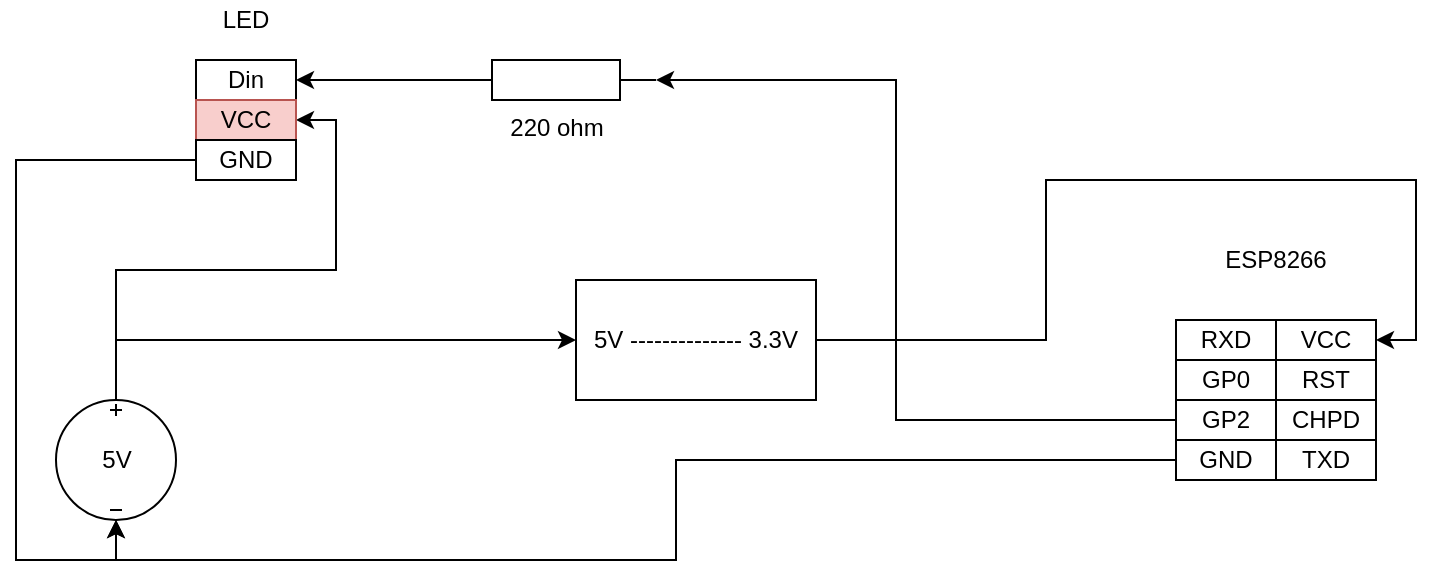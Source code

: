 <mxfile version="14.1.8" type="device"><diagram name="Page-1" id="7e0a89b8-554c-2b80-1dc8-d5c74ca68de4"><mxGraphModel dx="1086" dy="926" grid="1" gridSize="10" guides="1" tooltips="1" connect="1" arrows="1" fold="1" page="1" pageScale="1" pageWidth="1100" pageHeight="850" background="#ffffff" math="0" shadow="0"><root><mxCell id="0"/><mxCell id="1" parent="0"/><mxCell id="aFMw20uKDGOrWQaA6mVw-7" value="" style="edgeStyle=orthogonalEdgeStyle;rounded=0;orthogonalLoop=1;jettySize=auto;html=1;entryX=1;entryY=0.5;entryDx=0;entryDy=0;" parent="1" source="aFMw20uKDGOrWQaA6mVw-1" target="aFMw20uKDGOrWQaA6mVw-3" edge="1"><mxGeometry relative="1" as="geometry"/></mxCell><mxCell id="aFMw20uKDGOrWQaA6mVw-1" value="220 ohm" style="pointerEvents=1;verticalLabelPosition=bottom;shadow=0;dashed=0;align=center;html=1;verticalAlign=top;shape=mxgraph.electrical.resistors.resistor_1;" parent="1" vertex="1"><mxGeometry x="250" y="140" width="100" height="20" as="geometry"/></mxCell><mxCell id="aFMw20uKDGOrWQaA6mVw-10" style="edgeStyle=orthogonalEdgeStyle;rounded=0;orthogonalLoop=1;jettySize=auto;html=1;exitX=0.5;exitY=0;exitDx=0;exitDy=0;exitPerimeter=0;entryX=1;entryY=0.5;entryDx=0;entryDy=0;" parent="1" source="aFMw20uKDGOrWQaA6mVw-2" target="aFMw20uKDGOrWQaA6mVw-4" edge="1"><mxGeometry relative="1" as="geometry"/></mxCell><mxCell id="aFMw20uKDGOrWQaA6mVw-23" style="edgeStyle=orthogonalEdgeStyle;rounded=0;orthogonalLoop=1;jettySize=auto;html=1;exitX=0.5;exitY=0;exitDx=0;exitDy=0;exitPerimeter=0;" parent="1" source="aFMw20uKDGOrWQaA6mVw-2" target="aFMw20uKDGOrWQaA6mVw-22" edge="1"><mxGeometry relative="1" as="geometry"/></mxCell><mxCell id="aFMw20uKDGOrWQaA6mVw-2" value="5V" style="pointerEvents=1;verticalLabelPosition=middle;shadow=0;dashed=0;align=center;html=1;verticalAlign=middle;shape=mxgraph.electrical.signal_sources.dc_source_3;labelPosition=center;" parent="1" vertex="1"><mxGeometry x="50" y="310" width="60" height="60" as="geometry"/></mxCell><mxCell id="aFMw20uKDGOrWQaA6mVw-3" value="Din" style="rounded=0;whiteSpace=wrap;html=1;" parent="1" vertex="1"><mxGeometry x="120" y="140" width="50" height="20" as="geometry"/></mxCell><mxCell id="aFMw20uKDGOrWQaA6mVw-4" value="VCC" style="rounded=0;whiteSpace=wrap;html=1;fillColor=#f8cecc;strokeColor=#b85450;" parent="1" vertex="1"><mxGeometry x="120" y="160" width="50" height="20" as="geometry"/></mxCell><mxCell id="aFMw20uKDGOrWQaA6mVw-8" style="edgeStyle=orthogonalEdgeStyle;rounded=0;orthogonalLoop=1;jettySize=auto;html=1;exitX=0;exitY=0.5;exitDx=0;exitDy=0;entryX=0.5;entryY=1;entryDx=0;entryDy=0;entryPerimeter=0;" parent="1" source="aFMw20uKDGOrWQaA6mVw-5" target="aFMw20uKDGOrWQaA6mVw-2" edge="1"><mxGeometry relative="1" as="geometry"><Array as="points"><mxPoint x="30" y="190"/><mxPoint x="30" y="390"/><mxPoint x="80" y="390"/></Array></mxGeometry></mxCell><mxCell id="aFMw20uKDGOrWQaA6mVw-5" value="GND" style="rounded=0;whiteSpace=wrap;html=1;" parent="1" vertex="1"><mxGeometry x="120" y="180" width="50" height="20" as="geometry"/></mxCell><mxCell id="aFMw20uKDGOrWQaA6mVw-6" value="LED" style="text;html=1;strokeColor=none;fillColor=none;align=center;verticalAlign=middle;whiteSpace=wrap;rounded=0;" parent="1" vertex="1"><mxGeometry x="125" y="110" width="40" height="20" as="geometry"/></mxCell><mxCell id="aFMw20uKDGOrWQaA6mVw-11" value="ESP8266" style="text;html=1;strokeColor=none;fillColor=none;align=center;verticalAlign=middle;whiteSpace=wrap;rounded=0;" parent="1" vertex="1"><mxGeometry x="640" y="230" width="40" height="20" as="geometry"/></mxCell><mxCell id="aFMw20uKDGOrWQaA6mVw-13" value="RXD" style="rounded=0;whiteSpace=wrap;html=1;" parent="1" vertex="1"><mxGeometry x="610" y="270" width="50" height="20" as="geometry"/></mxCell><mxCell id="aFMw20uKDGOrWQaA6mVw-14" value="GP0" style="rounded=0;whiteSpace=wrap;html=1;" parent="1" vertex="1"><mxGeometry x="610" y="290" width="50" height="20" as="geometry"/></mxCell><mxCell id="aFMw20uKDGOrWQaA6mVw-26" style="edgeStyle=orthogonalEdgeStyle;rounded=0;orthogonalLoop=1;jettySize=auto;html=1;exitX=0;exitY=0.5;exitDx=0;exitDy=0;entryX=1;entryY=0.5;entryDx=0;entryDy=0;entryPerimeter=0;" parent="1" source="aFMw20uKDGOrWQaA6mVw-15" target="aFMw20uKDGOrWQaA6mVw-1" edge="1"><mxGeometry relative="1" as="geometry"><Array as="points"><mxPoint x="470" y="320"/><mxPoint x="470" y="150"/></Array></mxGeometry></mxCell><mxCell id="aFMw20uKDGOrWQaA6mVw-15" value="GP2" style="rounded=0;whiteSpace=wrap;html=1;" parent="1" vertex="1"><mxGeometry x="610" y="310" width="50" height="20" as="geometry"/></mxCell><mxCell id="aFMw20uKDGOrWQaA6mVw-16" value="VCC" style="rounded=0;whiteSpace=wrap;html=1;" parent="1" vertex="1"><mxGeometry x="660" y="270" width="50" height="20" as="geometry"/></mxCell><mxCell id="aFMw20uKDGOrWQaA6mVw-17" value="RST" style="rounded=0;whiteSpace=wrap;html=1;" parent="1" vertex="1"><mxGeometry x="660" y="290" width="50" height="20" as="geometry"/></mxCell><mxCell id="aFMw20uKDGOrWQaA6mVw-18" value="CHPD" style="rounded=0;whiteSpace=wrap;html=1;" parent="1" vertex="1"><mxGeometry x="660" y="310" width="50" height="20" as="geometry"/></mxCell><mxCell id="aFMw20uKDGOrWQaA6mVw-25" style="edgeStyle=orthogonalEdgeStyle;rounded=0;orthogonalLoop=1;jettySize=auto;html=1;exitX=0;exitY=0.5;exitDx=0;exitDy=0;entryX=0.5;entryY=1;entryDx=0;entryDy=0;entryPerimeter=0;" parent="1" source="aFMw20uKDGOrWQaA6mVw-19" target="aFMw20uKDGOrWQaA6mVw-2" edge="1"><mxGeometry relative="1" as="geometry"/></mxCell><mxCell id="aFMw20uKDGOrWQaA6mVw-19" value="GND" style="rounded=0;whiteSpace=wrap;html=1;" parent="1" vertex="1"><mxGeometry x="610" y="330" width="50" height="20" as="geometry"/></mxCell><mxCell id="aFMw20uKDGOrWQaA6mVw-20" value="TXD" style="rounded=0;whiteSpace=wrap;html=1;" parent="1" vertex="1"><mxGeometry x="660" y="330" width="50" height="20" as="geometry"/></mxCell><mxCell id="aFMw20uKDGOrWQaA6mVw-24" style="edgeStyle=orthogonalEdgeStyle;rounded=0;orthogonalLoop=1;jettySize=auto;html=1;exitX=1;exitY=0.5;exitDx=0;exitDy=0;entryX=1;entryY=0.5;entryDx=0;entryDy=0;" parent="1" source="aFMw20uKDGOrWQaA6mVw-22" target="aFMw20uKDGOrWQaA6mVw-16" edge="1"><mxGeometry relative="1" as="geometry"><Array as="points"><mxPoint x="545" y="280"/><mxPoint x="545" y="200"/><mxPoint x="730" y="200"/><mxPoint x="730" y="280"/></Array></mxGeometry></mxCell><mxCell id="aFMw20uKDGOrWQaA6mVw-22" value="5V -------------- 3.3V" style="rounded=0;whiteSpace=wrap;html=1;" parent="1" vertex="1"><mxGeometry x="310" y="250" width="120" height="60" as="geometry"/></mxCell></root></mxGraphModel></diagram></mxfile>